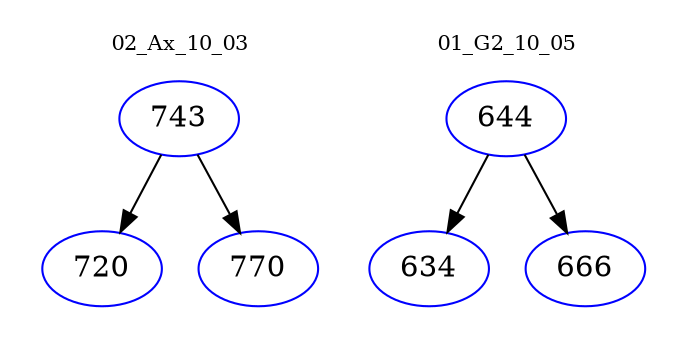 digraph{
subgraph cluster_0 {
color = white
label = "02_Ax_10_03";
fontsize=10;
T0_743 [label="743", color="blue"]
T0_743 -> T0_720 [color="black"]
T0_720 [label="720", color="blue"]
T0_743 -> T0_770 [color="black"]
T0_770 [label="770", color="blue"]
}
subgraph cluster_1 {
color = white
label = "01_G2_10_05";
fontsize=10;
T1_644 [label="644", color="blue"]
T1_644 -> T1_634 [color="black"]
T1_634 [label="634", color="blue"]
T1_644 -> T1_666 [color="black"]
T1_666 [label="666", color="blue"]
}
}
